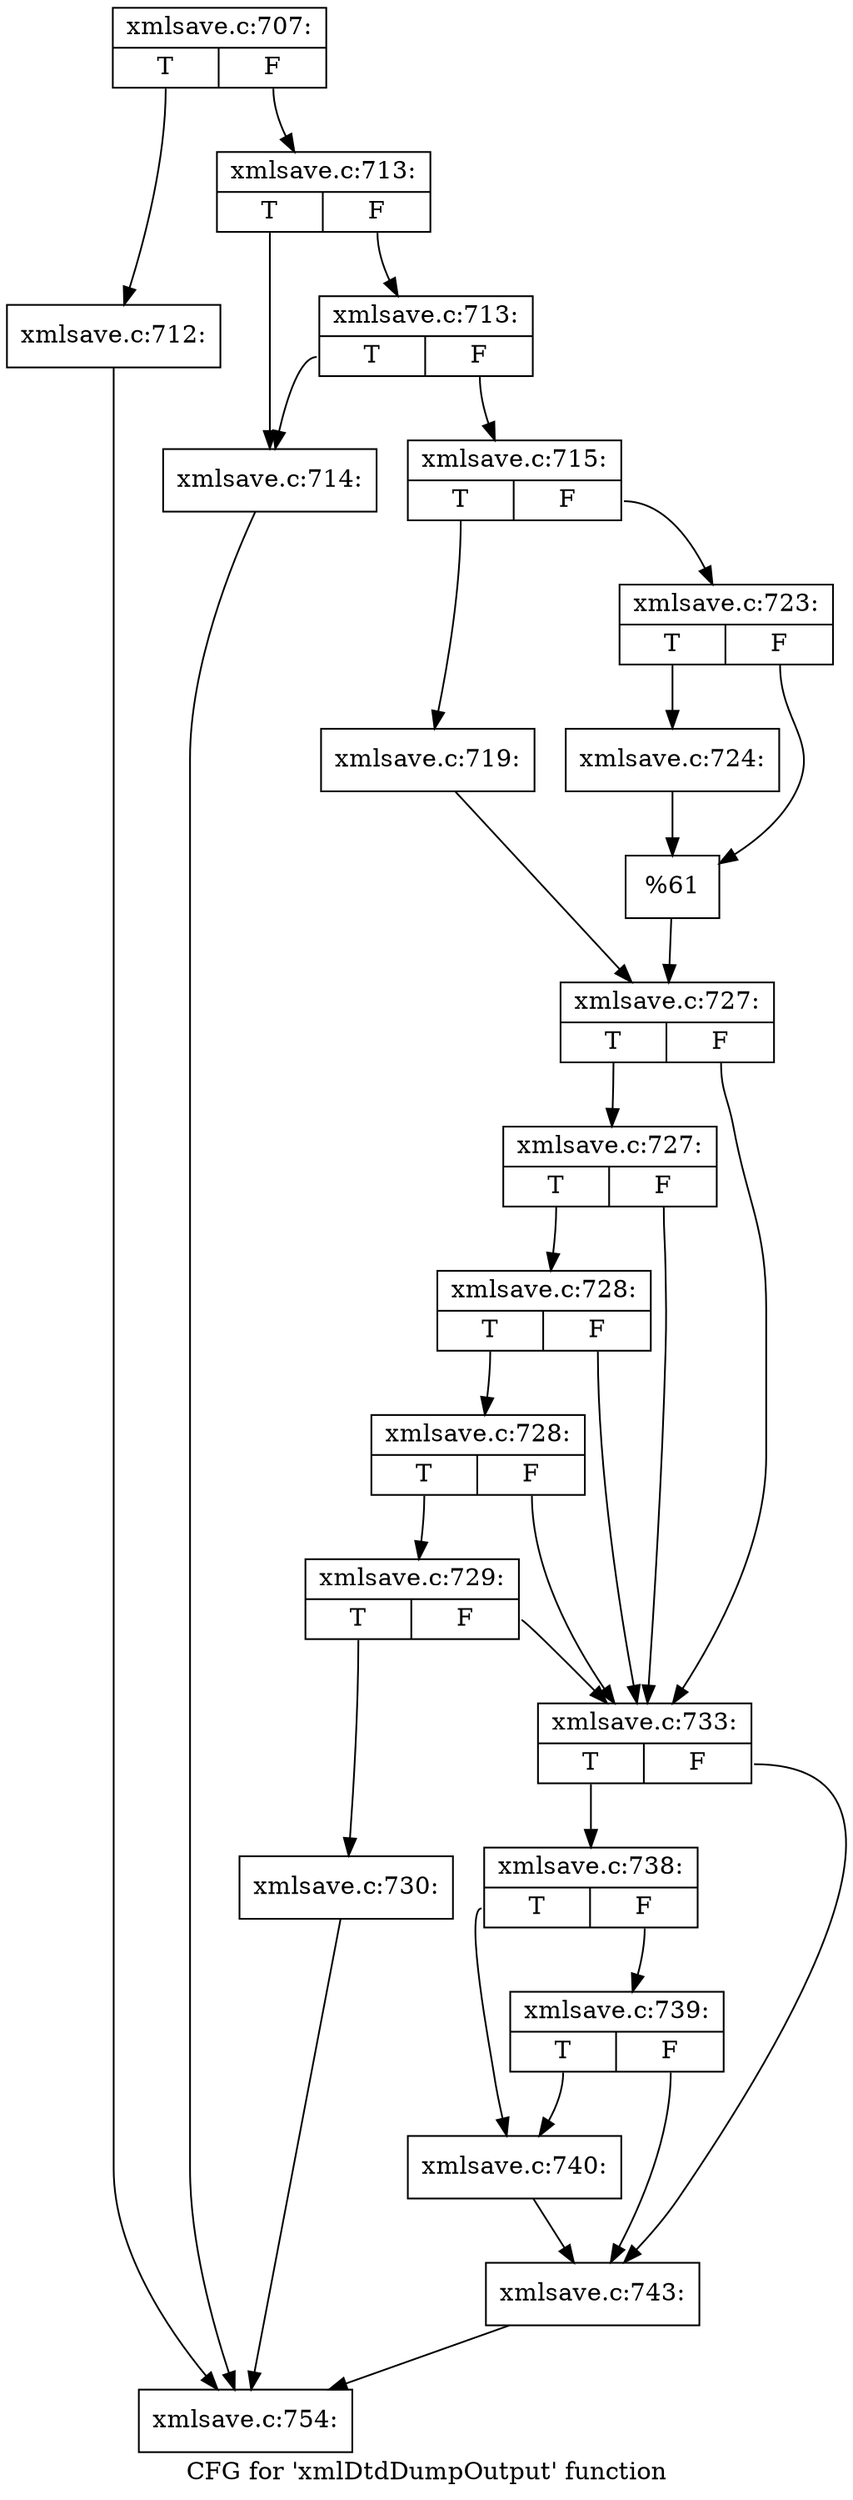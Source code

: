 digraph "CFG for 'xmlDtdDumpOutput' function" {
	label="CFG for 'xmlDtdDumpOutput' function";

	Node0x581f950 [shape=record,label="{xmlsave.c:707:|{<s0>T|<s1>F}}"];
	Node0x581f950:s0 -> Node0x58298c0;
	Node0x581f950:s1 -> Node0x5829910;
	Node0x58298c0 [shape=record,label="{xmlsave.c:712:}"];
	Node0x58298c0 -> Node0x5828780;
	Node0x5829910 [shape=record,label="{xmlsave.c:713:|{<s0>T|<s1>F}}"];
	Node0x5829910:s0 -> Node0x5829cc0;
	Node0x5829910:s1 -> Node0x5829d60;
	Node0x5829d60 [shape=record,label="{xmlsave.c:713:|{<s0>T|<s1>F}}"];
	Node0x5829d60:s0 -> Node0x5829cc0;
	Node0x5829d60:s1 -> Node0x5829d10;
	Node0x5829cc0 [shape=record,label="{xmlsave.c:714:}"];
	Node0x5829cc0 -> Node0x5828780;
	Node0x5829d10 [shape=record,label="{xmlsave.c:715:|{<s0>T|<s1>F}}"];
	Node0x5829d10:s0 -> Node0x582b280;
	Node0x5829d10:s1 -> Node0x582b320;
	Node0x582b280 [shape=record,label="{xmlsave.c:719:}"];
	Node0x582b280 -> Node0x582b2d0;
	Node0x582b320 [shape=record,label="{xmlsave.c:723:|{<s0>T|<s1>F}}"];
	Node0x582b320:s0 -> Node0x582c8f0;
	Node0x582b320:s1 -> Node0x582c940;
	Node0x582c8f0 [shape=record,label="{xmlsave.c:724:}"];
	Node0x582c8f0 -> Node0x582c940;
	Node0x582c940 [shape=record,label="{%61}"];
	Node0x582c940 -> Node0x582b2d0;
	Node0x582b2d0 [shape=record,label="{xmlsave.c:727:|{<s0>T|<s1>F}}"];
	Node0x582b2d0:s0 -> Node0x582d930;
	Node0x582b2d0:s1 -> Node0x582d760;
	Node0x582d930 [shape=record,label="{xmlsave.c:727:|{<s0>T|<s1>F}}"];
	Node0x582d930:s0 -> Node0x582d8b0;
	Node0x582d930:s1 -> Node0x582d760;
	Node0x582d8b0 [shape=record,label="{xmlsave.c:728:|{<s0>T|<s1>F}}"];
	Node0x582d8b0:s0 -> Node0x582d830;
	Node0x582d8b0:s1 -> Node0x582d760;
	Node0x582d830 [shape=record,label="{xmlsave.c:728:|{<s0>T|<s1>F}}"];
	Node0x582d830:s0 -> Node0x582d7b0;
	Node0x582d830:s1 -> Node0x582d760;
	Node0x582d7b0 [shape=record,label="{xmlsave.c:729:|{<s0>T|<s1>F}}"];
	Node0x582d7b0:s0 -> Node0x582d710;
	Node0x582d7b0:s1 -> Node0x582d760;
	Node0x582d710 [shape=record,label="{xmlsave.c:730:}"];
	Node0x582d710 -> Node0x5828780;
	Node0x582d760 [shape=record,label="{xmlsave.c:733:|{<s0>T|<s1>F}}"];
	Node0x582d760:s0 -> Node0x582f1e0;
	Node0x582d760:s1 -> Node0x582f190;
	Node0x582f1e0 [shape=record,label="{xmlsave.c:738:|{<s0>T|<s1>F}}"];
	Node0x582f1e0:s0 -> Node0x582f140;
	Node0x582f1e0:s1 -> Node0x582f620;
	Node0x582f620 [shape=record,label="{xmlsave.c:739:|{<s0>T|<s1>F}}"];
	Node0x582f620:s0 -> Node0x582f140;
	Node0x582f620:s1 -> Node0x582f190;
	Node0x582f140 [shape=record,label="{xmlsave.c:740:}"];
	Node0x582f140 -> Node0x582f190;
	Node0x582f190 [shape=record,label="{xmlsave.c:743:}"];
	Node0x582f190 -> Node0x5828780;
	Node0x5828780 [shape=record,label="{xmlsave.c:754:}"];
}
